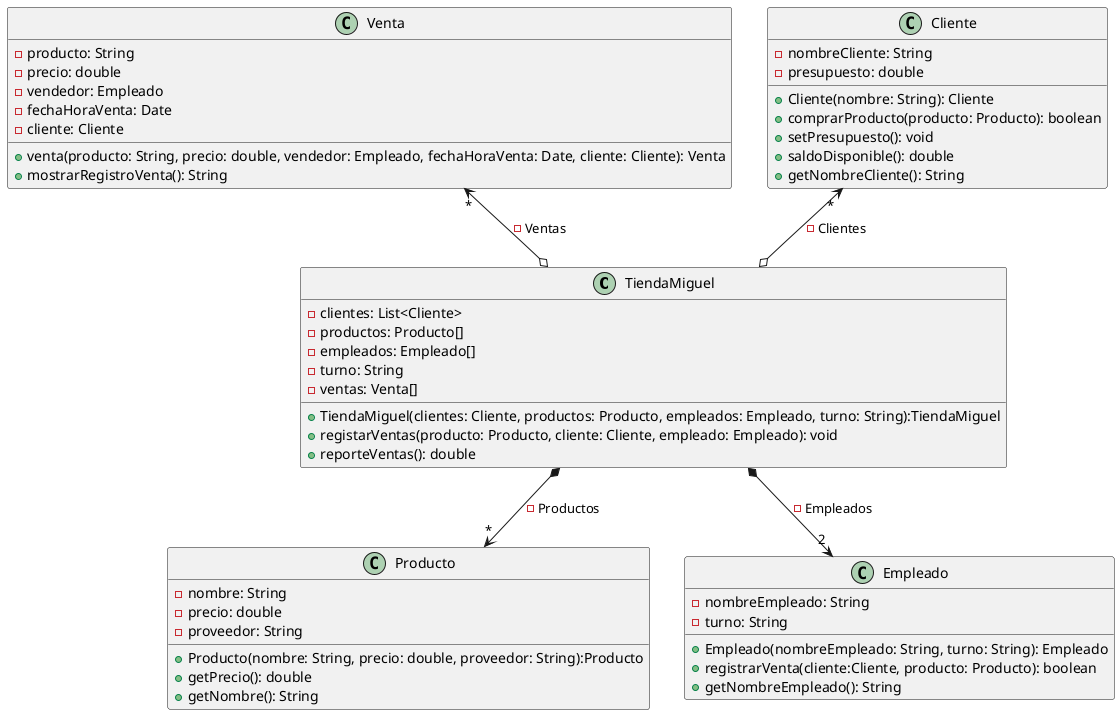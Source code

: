 @startuml
class TiendaMiguel {
    - clientes: List<Cliente>
    - productos: Producto[]
    - empleados: Empleado[]
    - turno: String
    - ventas: Venta[]

    + TiendaMiguel(clientes: Cliente, productos: Producto, empleados: Empleado, turno: String):TiendaMiguel
    + registarVentas(producto: Producto, cliente: Cliente, empleado: Empleado): void
    + reporteVentas(): double
}


class Cliente {
    - nombreCliente: String
    - presupuesto: double

    + Cliente(nombre: String): Cliente
    + comprarProducto(producto: Producto): boolean
    + setPresupuesto(): void
    + saldoDisponible(): double
    + getNombreCliente(): String


}


class Producto {
    - nombre: String
    - precio: double
    - proveedor: String

    + Producto(nombre: String, precio: double, proveedor: String):Producto
    + getPrecio(): double
    + getNombre(): String
}

class Empleado {
    - nombreEmpleado: String
    - turno: String

    + Empleado(nombreEmpleado: String, turno: String): Empleado
    + registrarVenta(cliente:Cliente, producto: Producto): boolean
    + getNombreEmpleado(): String
}

class Venta {
    - producto: String
    - precio: double
    - vendedor: Empleado
    - fechaHoraVenta: Date
    - cliente: Cliente

    + venta(producto: String, precio: double, vendedor: Empleado, fechaHoraVenta: Date, cliente: Cliente): Venta
    + mostrarRegistroVenta(): String
}

TiendaMiguel *--> "*" Producto: -Productos
TiendaMiguel o-up-> "*" Cliente: -Clientes
TiendaMiguel o-up-> "*" Venta: -Ventas
TiendaMiguel *--> "2" Empleado: -Empleados

@enduml